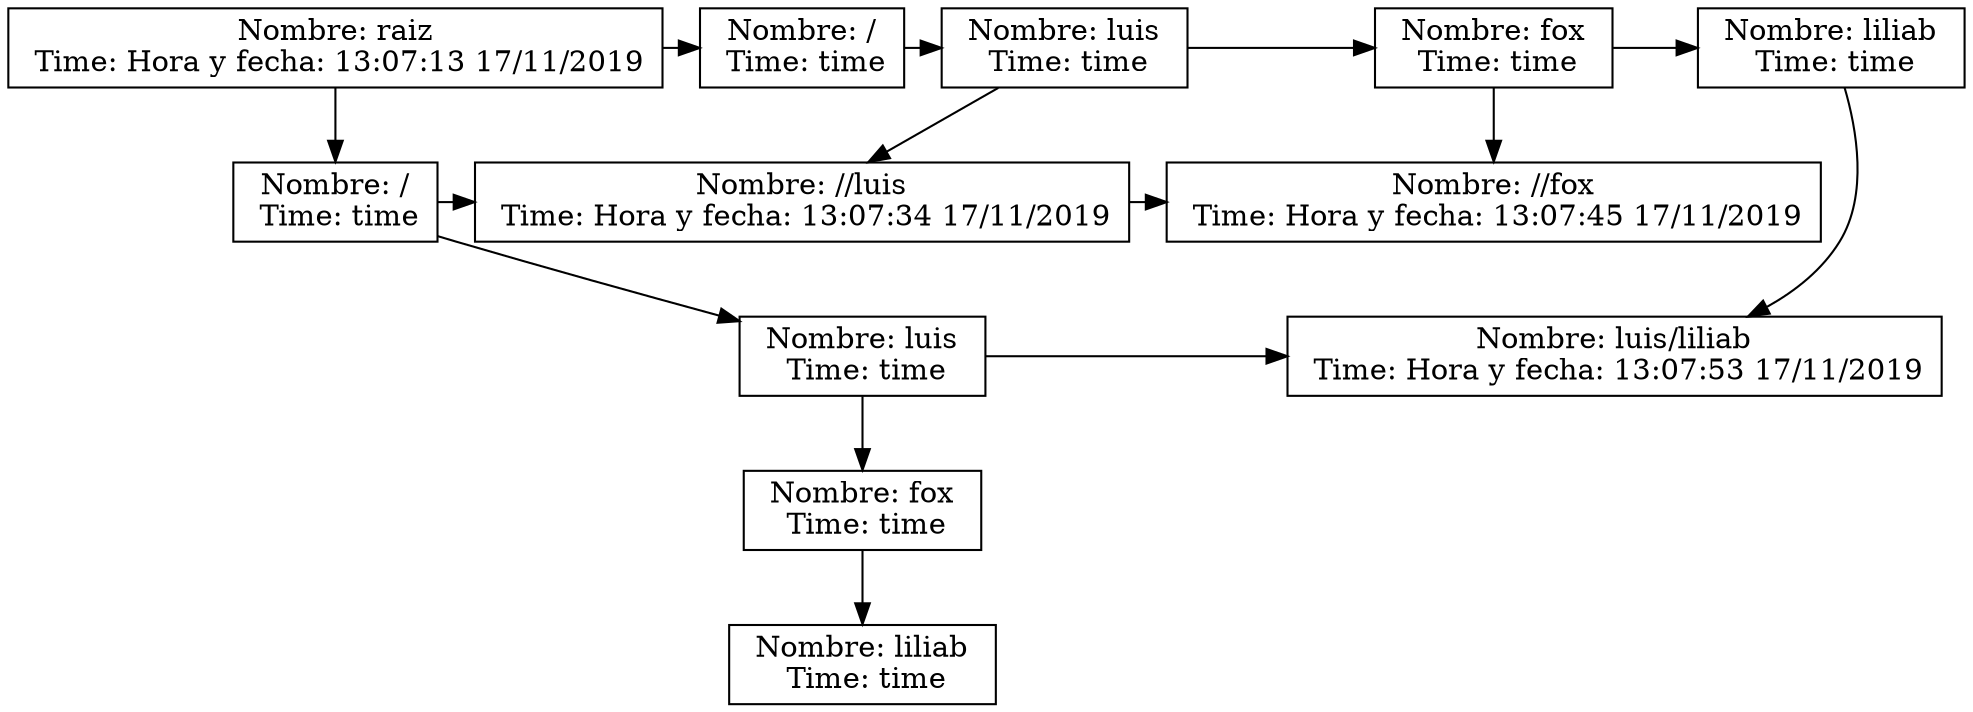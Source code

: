 digraph G { 
 node[shape=box]; 
{rank = same; 
"id0"[label=" Nombre: raiz \n Time: Hora y fecha: 13:07:13 17/11/2019"]; 
"id1"[label=" Nombre: / \n Time: time"]; 
"id2"[label=" Nombre: luis \n Time: time"]; 
"id3"[label=" Nombre: fox \n Time: time"]; 
"id4"[label=" Nombre: liliab \n Time: time"]; 
} 
{rank = same; 
"id5"[label=" Nombre: / \n Time: time"]; 
"id6"[label=" Nombre: //luis \n Time: Hora y fecha: 13:07:34 17/11/2019"]; 
"id7"[label=" Nombre: //fox \n Time: Hora y fecha: 13:07:45 17/11/2019"]; 
} 
{rank = same; 
"id8"[label=" Nombre: luis \n Time: time"]; 
"id9"[label=" Nombre: luis/liliab \n Time: Hora y fecha: 13:07:53 17/11/2019"]; 
} 
{rank = same; 
"id10"[label=" Nombre: fox \n Time: time"]; 
} 
{rank = same; 
"id11"[label=" Nombre: liliab \n Time: time"]; 
} 
"id0" -> "id1"; 
"id1" -> "id2"; 
"id2" -> "id3"; 
"id3" -> "id4"; 
"id0" -> "id5"; 
"id5" -> "id6"; 
"id6" -> "id7"; 
"id2" -> "id6"; 
"id3" -> "id7"; 
"id5" -> "id8"; 
"id8" -> "id9"; 
"id4" -> "id9"; 
"id8" -> "id10"; 
"id10" -> "id11"; 
}